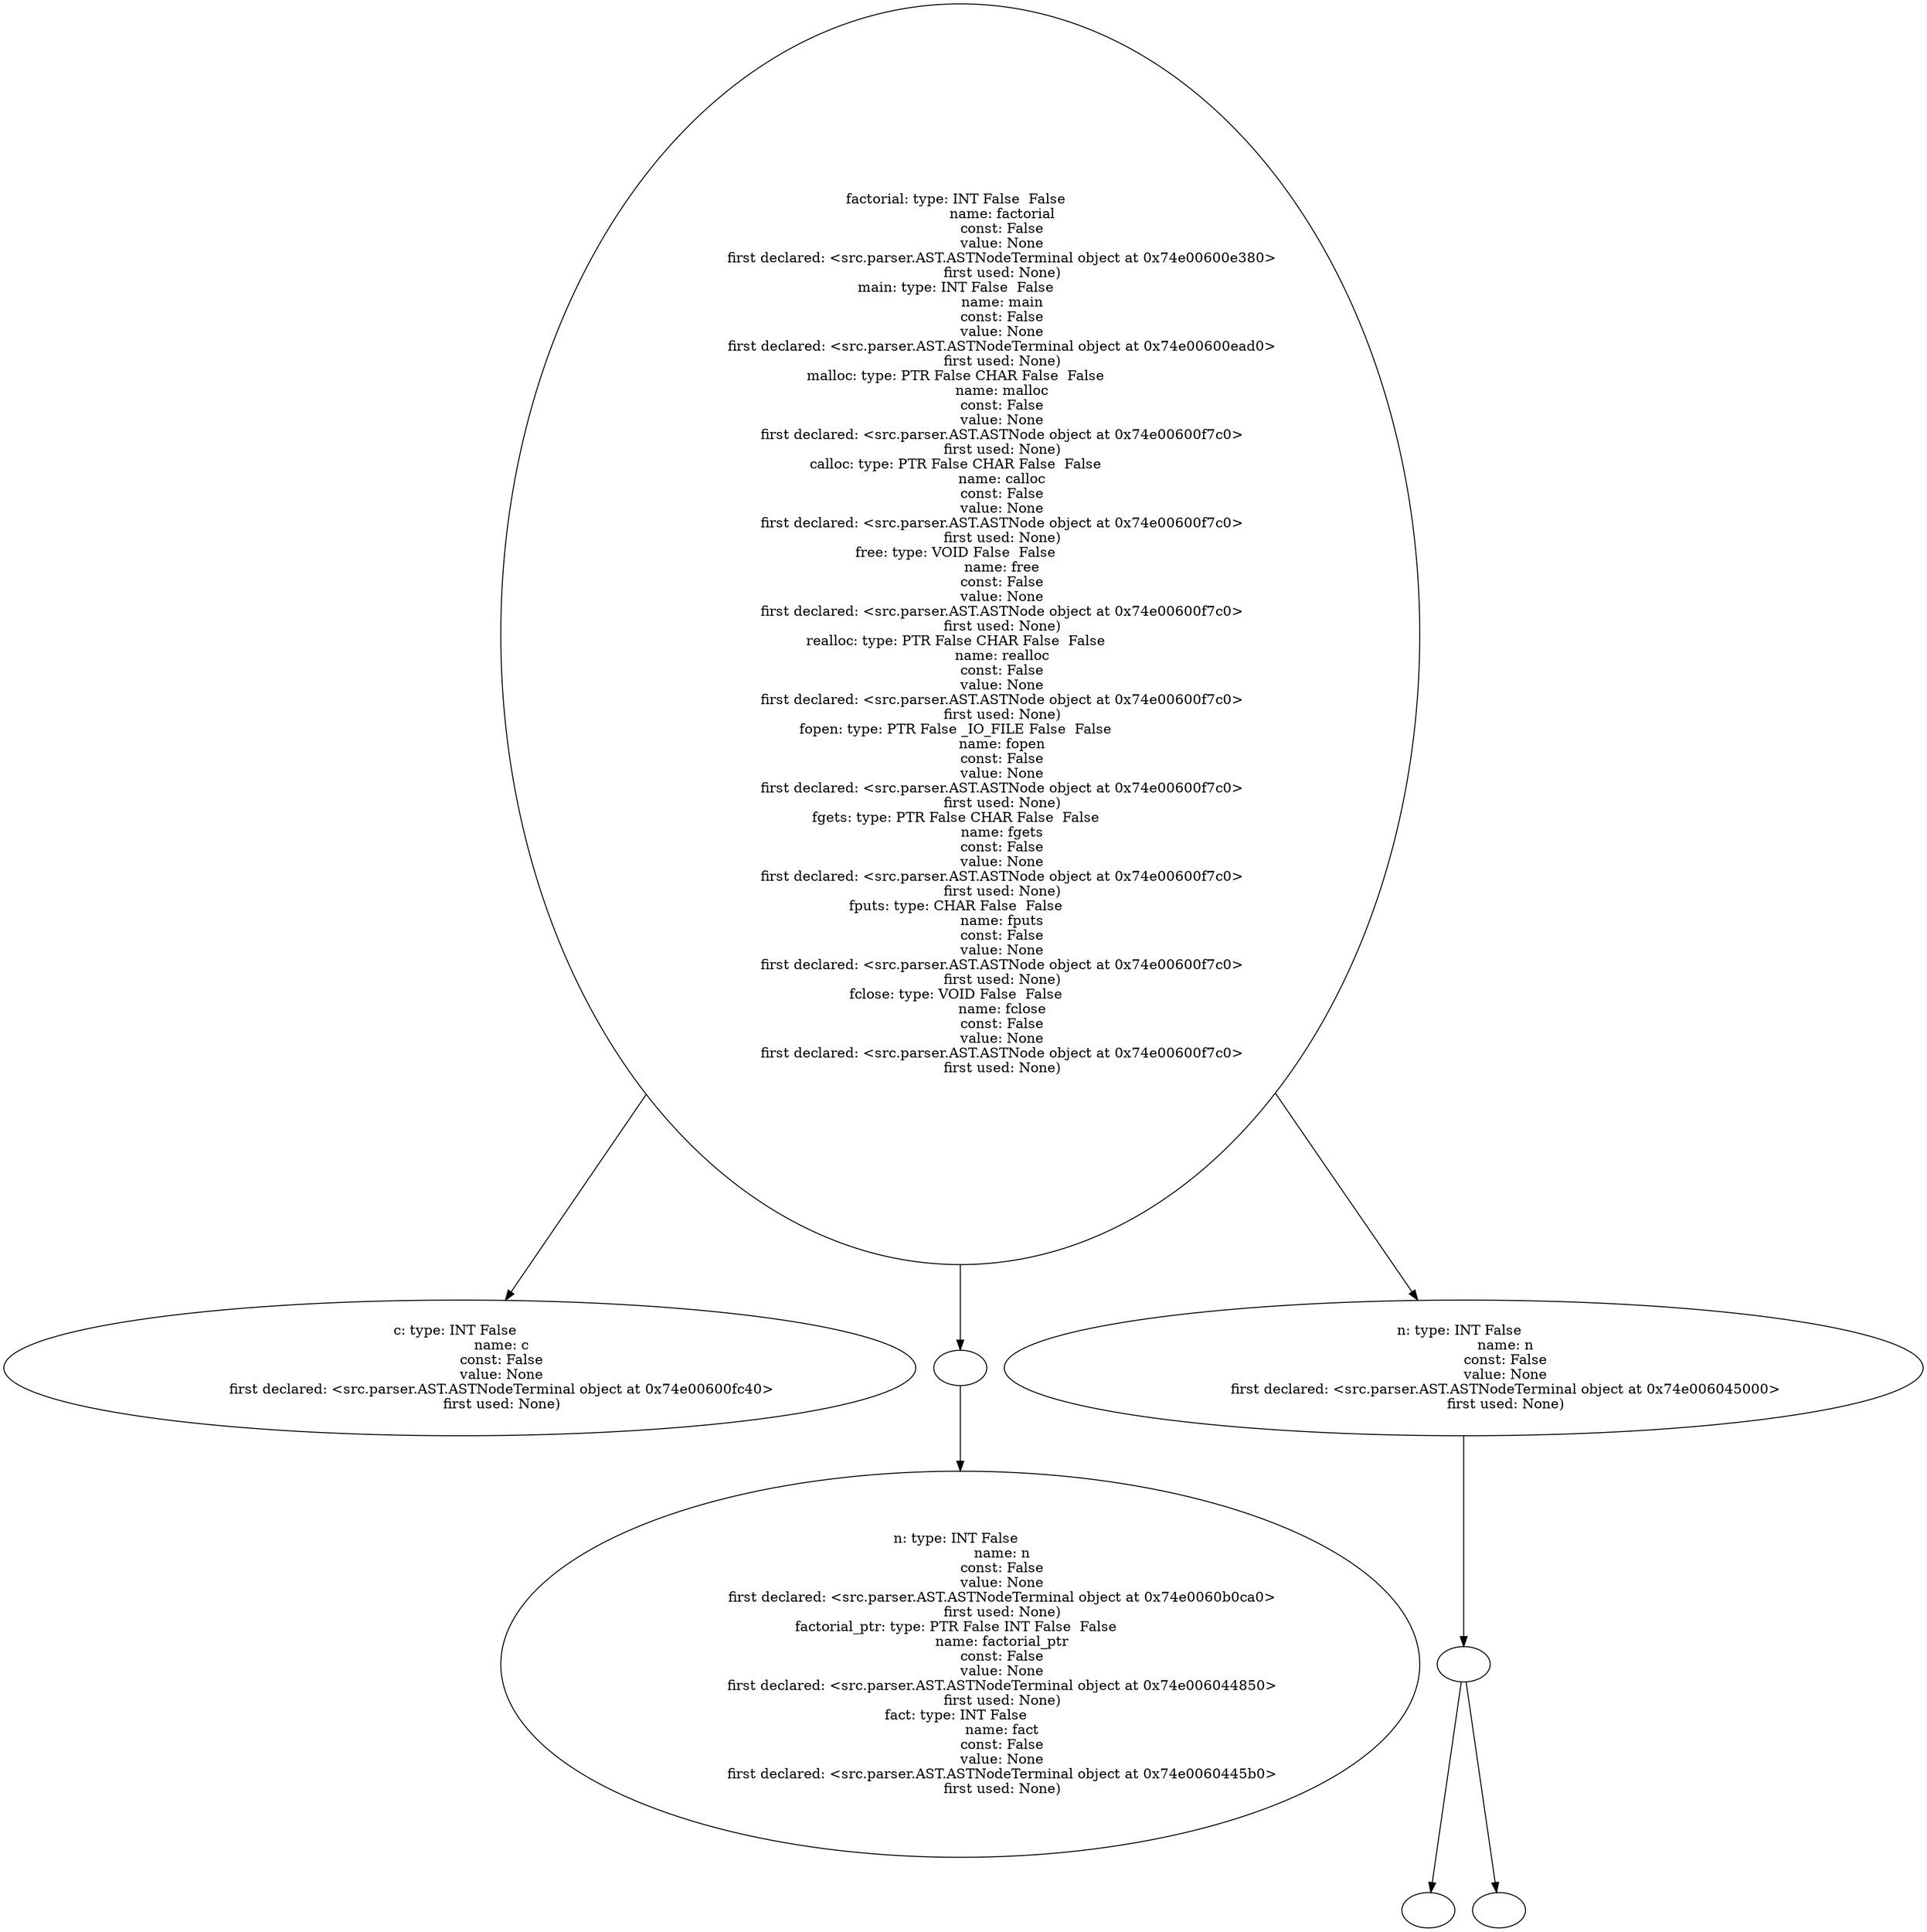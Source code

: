 digraph AST {
  "128505522440560" [label="factorial: type: INT False  False  
                   name: factorial
                   const: False
                   value: None
                   first declared: <src.parser.AST.ASTNodeTerminal object at 0x74e00600e380>
                   first used: None)
main: type: INT False  False  
                   name: main
                   const: False
                   value: None
                   first declared: <src.parser.AST.ASTNodeTerminal object at 0x74e00600ead0>
                   first used: None)
malloc: type: PTR False CHAR False  False  
                   name: malloc
                   const: False
                   value: None
                   first declared: <src.parser.AST.ASTNode object at 0x74e00600f7c0>
                   first used: None)
calloc: type: PTR False CHAR False  False  
                   name: calloc
                   const: False
                   value: None
                   first declared: <src.parser.AST.ASTNode object at 0x74e00600f7c0>
                   first used: None)
free: type: VOID False  False  
                   name: free
                   const: False
                   value: None
                   first declared: <src.parser.AST.ASTNode object at 0x74e00600f7c0>
                   first used: None)
realloc: type: PTR False CHAR False  False  
                   name: realloc
                   const: False
                   value: None
                   first declared: <src.parser.AST.ASTNode object at 0x74e00600f7c0>
                   first used: None)
fopen: type: PTR False _IO_FILE False  False  
                   name: fopen
                   const: False
                   value: None
                   first declared: <src.parser.AST.ASTNode object at 0x74e00600f7c0>
                   first used: None)
fgets: type: PTR False CHAR False  False  
                   name: fgets
                   const: False
                   value: None
                   first declared: <src.parser.AST.ASTNode object at 0x74e00600f7c0>
                   first used: None)
fputs: type: CHAR False  False  
                   name: fputs
                   const: False
                   value: None
                   first declared: <src.parser.AST.ASTNode object at 0x74e00600f7c0>
                   first used: None)
fclose: type: VOID False  False  
                   name: fclose
                   const: False
                   value: None
                   first declared: <src.parser.AST.ASTNode object at 0x74e00600f7c0>
                   first used: None)"];
  "128505522440560" -> "128505522453232";
  "128505522440560" -> "128505522440080";
  "128505522440560" -> "128505522453904";
  "128505522453232" [label="c: type: INT False  
                   name: c
                   const: False
                   value: None
                   first declared: <src.parser.AST.ASTNodeTerminal object at 0x74e00600fc40>
                   first used: None)"];
  "128505522440080" [label=""];
  "128505522440080" -> "128505522447616";
  "128505522447616" [label="n: type: INT False  
                   name: n
                   const: False
                   value: None
                   first declared: <src.parser.AST.ASTNodeTerminal object at 0x74e0060b0ca0>
                   first used: None)
factorial_ptr: type: PTR False INT False  False  
                   name: factorial_ptr
                   const: False
                   value: None
                   first declared: <src.parser.AST.ASTNodeTerminal object at 0x74e006044850>
                   first used: None)
fact: type: INT False  
                   name: fact
                   const: False
                   value: None
                   first declared: <src.parser.AST.ASTNodeTerminal object at 0x74e0060445b0>
                   first used: None)"];
  "128505522453904" [label="n: type: INT False  
                   name: n
                   const: False
                   value: None
                   first declared: <src.parser.AST.ASTNodeTerminal object at 0x74e006045000>
                   first used: None)"];
  "128505522453904" -> "128505522441328";
  "128505522441328" [label=""];
  "128505522441328" -> "128505522444496";
  "128505522441328" -> "128505522449200";
  "128505522444496" [label=""];
  "128505522449200" [label=""];
}

